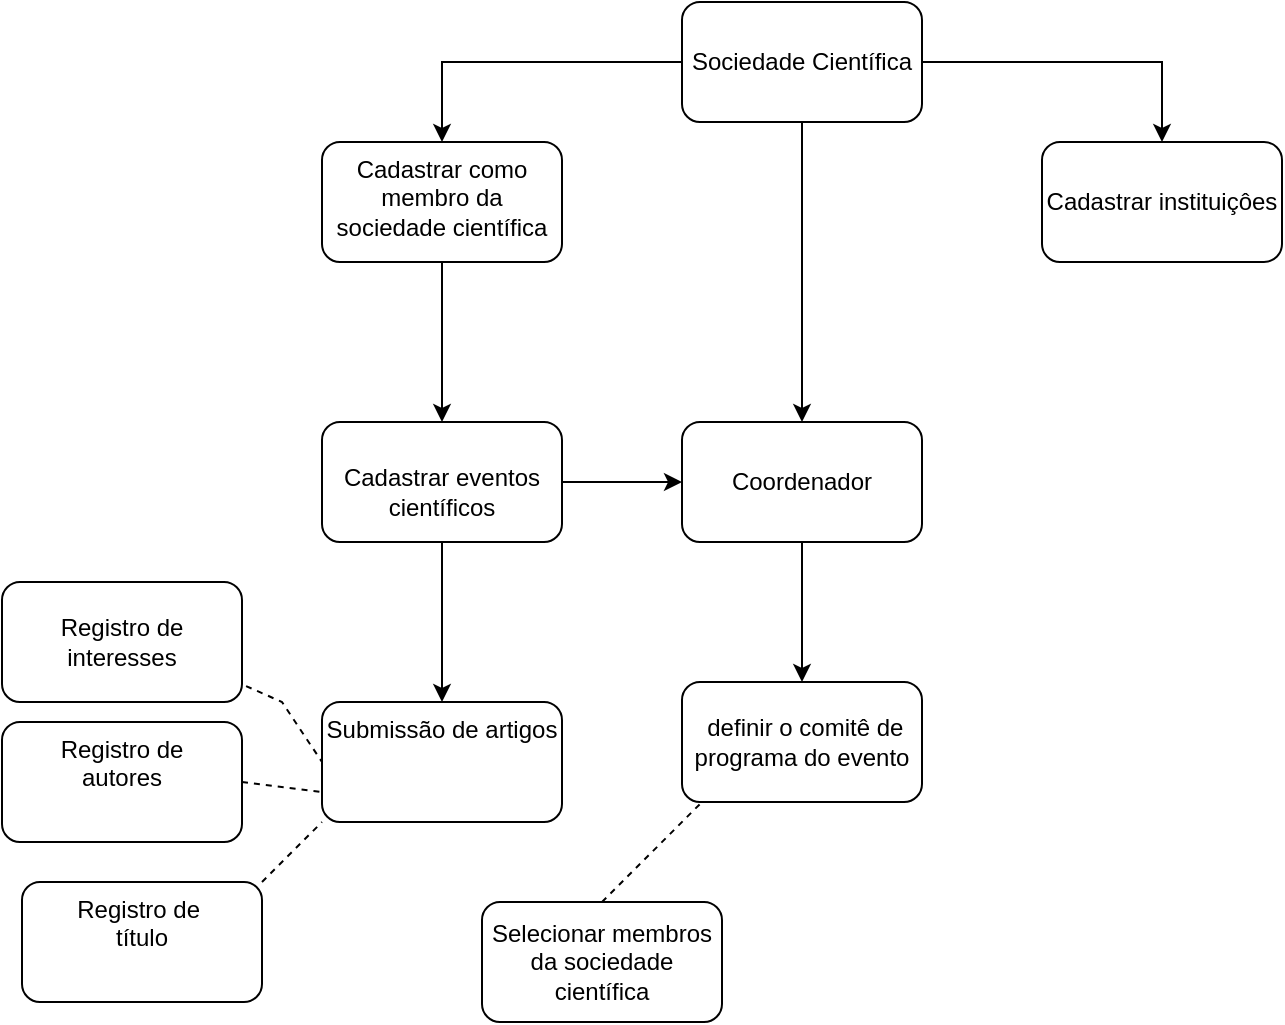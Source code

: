 <mxfile version="24.4.14" type="github">
  <diagram name="Page-1" id="c4acf3e9-155e-7222-9cf6-157b1a14988f">
    <mxGraphModel dx="1393" dy="789" grid="1" gridSize="10" guides="1" tooltips="1" connect="1" arrows="1" fold="1" page="1" pageScale="1" pageWidth="850" pageHeight="1100" background="none" math="0" shadow="0">
      <root>
        <mxCell id="0" />
        <mxCell id="1" parent="0" />
        <mxCell id="lYAlO0ip0e7YjrcwOvfQ-19" value="" style="edgeStyle=orthogonalEdgeStyle;rounded=0;orthogonalLoop=1;jettySize=auto;html=1;" edge="1" parent="1" source="lYAlO0ip0e7YjrcwOvfQ-10" target="lYAlO0ip0e7YjrcwOvfQ-18">
          <mxGeometry relative="1" as="geometry" />
        </mxCell>
        <mxCell id="lYAlO0ip0e7YjrcwOvfQ-10" value="Cadastrar como membro da sociedade científica" style="rounded=1;whiteSpace=wrap;html=1;verticalAlign=top;" vertex="1" parent="1">
          <mxGeometry x="160" y="180" width="120" height="60" as="geometry" />
        </mxCell>
        <mxCell id="lYAlO0ip0e7YjrcwOvfQ-14" style="edgeStyle=orthogonalEdgeStyle;rounded=0;orthogonalLoop=1;jettySize=auto;html=1;" edge="1" parent="1" source="lYAlO0ip0e7YjrcwOvfQ-13" target="lYAlO0ip0e7YjrcwOvfQ-10">
          <mxGeometry relative="1" as="geometry" />
        </mxCell>
        <mxCell id="lYAlO0ip0e7YjrcwOvfQ-17" value="" style="edgeStyle=orthogonalEdgeStyle;rounded=0;orthogonalLoop=1;jettySize=auto;html=1;" edge="1" parent="1" source="lYAlO0ip0e7YjrcwOvfQ-13" target="lYAlO0ip0e7YjrcwOvfQ-16">
          <mxGeometry relative="1" as="geometry" />
        </mxCell>
        <mxCell id="lYAlO0ip0e7YjrcwOvfQ-23" value="" style="edgeStyle=orthogonalEdgeStyle;rounded=0;orthogonalLoop=1;jettySize=auto;html=1;" edge="1" parent="1" source="lYAlO0ip0e7YjrcwOvfQ-13" target="lYAlO0ip0e7YjrcwOvfQ-22">
          <mxGeometry relative="1" as="geometry" />
        </mxCell>
        <mxCell id="lYAlO0ip0e7YjrcwOvfQ-13" value="Sociedade Científica" style="rounded=1;whiteSpace=wrap;html=1;" vertex="1" parent="1">
          <mxGeometry x="340" y="110" width="120" height="60" as="geometry" />
        </mxCell>
        <mxCell id="lYAlO0ip0e7YjrcwOvfQ-16" value="Cadastrar instituiçôes" style="whiteSpace=wrap;html=1;rounded=1;" vertex="1" parent="1">
          <mxGeometry x="520" y="180" width="120" height="60" as="geometry" />
        </mxCell>
        <mxCell id="lYAlO0ip0e7YjrcwOvfQ-21" value="" style="edgeStyle=orthogonalEdgeStyle;rounded=0;orthogonalLoop=1;jettySize=auto;html=1;" edge="1" parent="1" source="lYAlO0ip0e7YjrcwOvfQ-18" target="lYAlO0ip0e7YjrcwOvfQ-20">
          <mxGeometry relative="1" as="geometry" />
        </mxCell>
        <mxCell id="lYAlO0ip0e7YjrcwOvfQ-26" value="" style="edgeStyle=orthogonalEdgeStyle;rounded=0;orthogonalLoop=1;jettySize=auto;html=1;" edge="1" parent="1" source="lYAlO0ip0e7YjrcwOvfQ-18" target="lYAlO0ip0e7YjrcwOvfQ-22">
          <mxGeometry relative="1" as="geometry" />
        </mxCell>
        <mxCell id="lYAlO0ip0e7YjrcwOvfQ-18" value="&lt;div&gt;&lt;br&gt;&lt;/div&gt;Cadastrar eventos científicos" style="whiteSpace=wrap;html=1;verticalAlign=top;rounded=1;" vertex="1" parent="1">
          <mxGeometry x="160" y="320" width="120" height="60" as="geometry" />
        </mxCell>
        <mxCell id="lYAlO0ip0e7YjrcwOvfQ-20" value="Submissão de artigos" style="whiteSpace=wrap;html=1;verticalAlign=top;rounded=1;" vertex="1" parent="1">
          <mxGeometry x="160" y="460" width="120" height="60" as="geometry" />
        </mxCell>
        <mxCell id="lYAlO0ip0e7YjrcwOvfQ-25" value="" style="edgeStyle=orthogonalEdgeStyle;rounded=0;orthogonalLoop=1;jettySize=auto;html=1;" edge="1" parent="1" source="lYAlO0ip0e7YjrcwOvfQ-22" target="lYAlO0ip0e7YjrcwOvfQ-24">
          <mxGeometry relative="1" as="geometry">
            <Array as="points">
              <mxPoint x="400" y="480" />
              <mxPoint x="400" y="480" />
            </Array>
          </mxGeometry>
        </mxCell>
        <mxCell id="lYAlO0ip0e7YjrcwOvfQ-22" value="Coordenador" style="whiteSpace=wrap;html=1;rounded=1;" vertex="1" parent="1">
          <mxGeometry x="340" y="320" width="120" height="60" as="geometry" />
        </mxCell>
        <mxCell id="lYAlO0ip0e7YjrcwOvfQ-24" value="&amp;nbsp;definir o comitê de programa do evento" style="whiteSpace=wrap;html=1;rounded=1;" vertex="1" parent="1">
          <mxGeometry x="340" y="450" width="120" height="60" as="geometry" />
        </mxCell>
        <mxCell id="lYAlO0ip0e7YjrcwOvfQ-27" value="Selecionar membros da sociedade científica" style="whiteSpace=wrap;html=1;rounded=1;" vertex="1" parent="1">
          <mxGeometry x="240" y="560" width="120" height="60" as="geometry" />
        </mxCell>
        <mxCell id="lYAlO0ip0e7YjrcwOvfQ-29" value="&lt;div&gt;Registro de&amp;nbsp;&lt;/div&gt;&lt;div&gt;título&lt;/div&gt;" style="whiteSpace=wrap;html=1;verticalAlign=top;rounded=1;" vertex="1" parent="1">
          <mxGeometry x="10" y="550" width="120" height="60" as="geometry" />
        </mxCell>
        <mxCell id="lYAlO0ip0e7YjrcwOvfQ-32" value="Registro de&lt;div&gt;autores&lt;/div&gt;&lt;div&gt;&lt;br&gt;&lt;/div&gt;" style="whiteSpace=wrap;html=1;verticalAlign=top;rounded=1;" vertex="1" parent="1">
          <mxGeometry y="470" width="120" height="60" as="geometry" />
        </mxCell>
        <mxCell id="lYAlO0ip0e7YjrcwOvfQ-34" style="edgeStyle=orthogonalEdgeStyle;rounded=0;orthogonalLoop=1;jettySize=auto;html=1;exitX=0.5;exitY=1;exitDx=0;exitDy=0;" edge="1" parent="1" source="lYAlO0ip0e7YjrcwOvfQ-29" target="lYAlO0ip0e7YjrcwOvfQ-29">
          <mxGeometry relative="1" as="geometry" />
        </mxCell>
        <mxCell id="lYAlO0ip0e7YjrcwOvfQ-35" value="" style="endArrow=none;dashed=1;html=1;rounded=0;entryX=0;entryY=0.75;entryDx=0;entryDy=0;exitX=1;exitY=0.5;exitDx=0;exitDy=0;" edge="1" parent="1" source="lYAlO0ip0e7YjrcwOvfQ-32" target="lYAlO0ip0e7YjrcwOvfQ-20">
          <mxGeometry width="50" height="50" relative="1" as="geometry">
            <mxPoint x="80" y="490" as="sourcePoint" />
            <mxPoint x="130" y="440" as="targetPoint" />
          </mxGeometry>
        </mxCell>
        <mxCell id="lYAlO0ip0e7YjrcwOvfQ-36" value="" style="endArrow=none;dashed=1;html=1;rounded=0;entryX=0;entryY=1;entryDx=0;entryDy=0;" edge="1" parent="1" target="lYAlO0ip0e7YjrcwOvfQ-20">
          <mxGeometry width="50" height="50" relative="1" as="geometry">
            <mxPoint x="130" y="550" as="sourcePoint" />
            <mxPoint x="180" y="500" as="targetPoint" />
          </mxGeometry>
        </mxCell>
        <mxCell id="lYAlO0ip0e7YjrcwOvfQ-38" value="Registro de interesses" style="rounded=1;whiteSpace=wrap;html=1;" vertex="1" parent="1">
          <mxGeometry y="400" width="120" height="60" as="geometry" />
        </mxCell>
        <mxCell id="lYAlO0ip0e7YjrcwOvfQ-40" value="" style="endArrow=none;dashed=1;html=1;rounded=0;entryX=0;entryY=0.5;entryDx=0;entryDy=0;exitX=1.017;exitY=0.867;exitDx=0;exitDy=0;exitPerimeter=0;" edge="1" parent="1" source="lYAlO0ip0e7YjrcwOvfQ-38" target="lYAlO0ip0e7YjrcwOvfQ-20">
          <mxGeometry width="50" height="50" relative="1" as="geometry">
            <mxPoint x="120" y="430" as="sourcePoint" />
            <mxPoint x="170" y="380" as="targetPoint" />
            <Array as="points">
              <mxPoint x="140" y="460" />
            </Array>
          </mxGeometry>
        </mxCell>
        <mxCell id="lYAlO0ip0e7YjrcwOvfQ-42" value="" style="endArrow=none;dashed=1;html=1;rounded=0;" edge="1" parent="1">
          <mxGeometry width="50" height="50" relative="1" as="geometry">
            <mxPoint x="300" y="560" as="sourcePoint" />
            <mxPoint x="350" y="510" as="targetPoint" />
          </mxGeometry>
        </mxCell>
      </root>
    </mxGraphModel>
  </diagram>
</mxfile>
